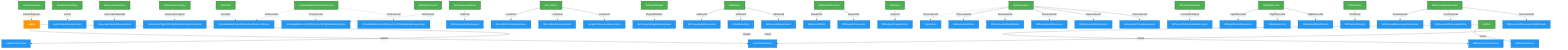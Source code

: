 flowchart TD

    FlightAlerts["FlightAlerts"]
    GlobalUserSettings["GlobalUserSettings"]
    LabelCategories["LabelCategories"]
    LabelToRoleJoiner["LabelToRoleJoiner"]
    LabelToUserJoiner["LabelToUserJoiner"]
    Labels["Labels"]
    LocationToIcaoLocationsJoiner["LocationToIcaoLocationsJoiner"]
    LogTenUserOperatorJoiner["LogTenUserOperatorJoiner"]
    ReservationBatchReservations["ReservationBatchReservations"]
    ReservationBatches["ReservationBatches"]
    ReservationTrainingSessions["ReservationTrainingSessions"]
    ReservationTypeToPreflightAuthorizingUsersJoiner["ReservationTypeToPreflightAuthorizingUsersJoiner"]
    ScheduleMatchUserPreferences["ScheduleMatchUserPreferences"]
    ScheduleMatchUserPreferencesToAircraftJoiner["ScheduleMatchUserPreferencesToAircraftJoiner"]
    ScheduleMatchUserPreferencesToFlightInstructorJoiner["ScheduleMatchUserPreferencesToFlightInstructorJoiner"]
    ScheduleMatchUserPreferencesToSchedulingGroupsJoiner["ScheduleMatchUserPreferencesToSchedulingGroupsJoiner"]
    tblAddress["tblAddress"]
    tblAddressParts["tblAddressParts"]
    tblAircraft["tblAircraft"]
    tblCompanyAddressJoiner["tblCompanyAddressJoiner"]
    tblCompanyGalleries["tblCompanyGalleries"]
    tblCompanyGalleryImages["tblCompanyGalleryImages"]
    tblCompanyPlugInModuleJoiner["tblCompanyPlugInModuleJoiner"]
    tblContactNumbers["tblContactNumbers"]
    tblDispatchPilots["tblDispatchPilots"]
    tblDispatchRecords["tblDispatchRecords"]
    tblDispatchResources["tblDispatchResources"]
    tblEngine["tblEngine"]
    tblEnginePropellerJoiner["tblEnginePropellerJoiner"]
    tblFlightInstructor["tblFlightInstructor"]
    tblFlightRecord["tblFlightRecord"]
    tblFlightRecordResources["tblFlightRecordResources"]
    tblLocationToCompanyJoiner["tblLocationToCompanyJoiner"]
    tblLocationToPersonJoiner["tblLocationToPersonJoiner"]
    tblLocations["tblLocations"]
    tblMeterRecords["tblMeterRecords"]
    tblPersonAddressJoiner["tblPersonAddressJoiner"]
    tblPersonToContactNumberJoiner["tblPersonToContactNumberJoiner"]
    tblPlugInModule["tblPlugInModule"]
    tblPostItemRoleIds["tblPostItemRoleIds"]
    tblPostItems["tblPostItems"]
    tblRemovedReservation["tblRemovedReservation"]
    tblRemovedReservationFlightDetails["tblRemovedReservationFlightDetails"]
    tblRemovedReservationPilots["tblRemovedReservationPilots"]
    tblRemovedReservationResources["tblRemovedReservationResources"]
    tblReservation["tblReservation"]
    tblReservationFlightDetails["tblReservationFlightDetails"]
    tblReservationNotifications["tblReservationNotifications"]
    tblReservationPilots["tblReservationPilots"]
    tblReservationResources["tblReservationResources"]
    tblReservationTypes["tblReservationTypes"]
    tblRole["tblRole"]
    tblRolePermissionJoiner["tblRolePermissionJoiner"]
    tblStandardFlightRecord["tblStandardFlightRecord"]
    tblUserRoleJoiner["tblUserRoleJoiner"]

    %% Styling
    classDef parentTable fill:#4CAF50,stroke:#2E7D32,color:#fff,stroke-width:3px
    classDef childTable fill:#2196F3,stroke:#1565C0,color:#fff
    classDef mixedTable fill:#FF9800,stroke:#E65100,color:#fff

    %% Relationships grouped by parent table
    %% GlobalUserSettings children
    GlobalUserSettings -.->|UserId| LogTenUserOperatorJoiner
    %% LabelCategories children
    LabelCategories -->|LabelCategoryId| Labels
    %% Labels children
    Labels -->|LabelId| LabelToRoleJoiner
    Labels -->|LabelId| LabelToUserJoiner
    %% ReservationBatches children
    ReservationBatches -->|ReservationBatchId| ReservationBatchReservations
    %% ScheduleMatchUserPreferences children
    ScheduleMatchUserPreferences -.->|PreferenceId| ScheduleMatchUserPreferencesToAircraftJoiner
    ScheduleMatchUserPreferences -.->|PreferenceId| ScheduleMatchUserPreferencesToFlightInstructorJoiner
    ScheduleMatchUserPreferences -.->|PreferenceId| ScheduleMatchUserPreferencesToSchedulingGroupsJoiner
    %% tblAddress children
    tblAddress -->|AddressId| tblCompanyAddressJoiner
    tblAddress -->|AddressId| tblAddressParts
    tblAddress -->|AddressId| tblPersonAddressJoiner
    %% tblAircraft children
    tblAircraft -.->|AircraftId| ScheduleMatchUserPreferencesToAircraftJoiner
    %% tblCompanyGalleries children
    tblCompanyGalleries -->|GalleryId| tblCompanyGalleryImages
    %% tblContactNumbers children
    tblContactNumbers -->|ContactNumberId| tblPersonToContactNumberJoiner
    %% tblDispatchRecords children
    tblDispatchRecords -->|DispatchId| tblDispatchPilots
    tblDispatchRecords -->|DispatchId| tblDispatchResources
    %% tblEngine children
    tblEngine -->|EngineId| tblEnginePropellerJoiner
    %% tblFlightInstructor children
    tblFlightInstructor -.->|InstructorId| ScheduleMatchUserPreferencesToFlightInstructorJoiner
    %% tblFlightRecord children
    tblFlightRecord -->|FlightRecordId| tblFlightRecordResources
    tblFlightRecord -->|FlightRecordId| tblMeterRecords
    tblFlightRecord -->|FlightRecordId| tblStandardFlightRecord
    %% tblLocations children
    tblLocations -->|LocationId| tblLocationToCompanyJoiner
    tblLocations -->|LocationId| tblLocationToPersonJoiner
    tblLocations -->|LocationId| LocationToIcaoLocationsJoiner
    %% tblPlugInModule children
    tblPlugInModule -.->|PlugInModuleId| tblCompanyPlugInModuleJoiner
    %% tblPostItems children
    tblPostItems -->|PostItemId| tblPostItemRoleIds
    %% tblRemovedReservation children
    tblRemovedReservation -->|ReservationId| tblRemovedReservationResources
    tblRemovedReservation -->|ReservationId| tblRemovedReservationPilots
    tblRemovedReservation -->|ReservationId| tblRemovedReservationFlightDetails
    %% tblReservation children
    tblReservation -.->|ReservationId| FlightAlerts
    tblReservation -->|ReservationId| tblReservationPilots
    tblReservation -->|ReservationId| tblReservationFlightDetails
    tblReservation -->|ReservationId| tblReservationResources
    tblReservation -->|ReservationId| tblReservationNotifications
    tblReservation -->|ReservationId| ReservationTrainingSessions
    %% tblReservationTypes children
    tblReservationTypes -.->|ReservationTypeId| ReservationTypeToPreflightAuthorizingUsersJoiner
    %% tblRole children
    tblRole -->|RoleId| tblRolePermissionJoiner
    tblRole -->|RoleId| tblUserRoleJoiner
    tblRole -->|RoleId| LabelToRoleJoiner

    %% Apply styles
    class tblLocations parentTable
    class tblCompanyGalleries parentTable
    class tblReservation parentTable
    class tblPlugInModule parentTable
    class tblFlightInstructor parentTable
    class tblRemovedReservation parentTable
    class tblAircraft parentTable
    class LabelCategories parentTable
    class ReservationBatches parentTable
    class tblDispatchRecords parentTable
    class tblRole parentTable
    class ScheduleMatchUserPreferences parentTable
    class tblContactNumbers parentTable
    class tblAddress parentTable
    class tblPostItems parentTable
    class tblReservationTypes parentTable
    class tblEngine parentTable
    class GlobalUserSettings parentTable
    class tblFlightRecord parentTable
    class tblRolePermissionJoiner childTable
    class tblAddressParts childTable
    class LabelToRoleJoiner childTable
    class tblLocationToCompanyJoiner childTable
    class ReservationBatchReservations childTable
    class tblReservationPilots childTable
    class Labels mixedTable
    class tblUserRoleJoiner childTable
    class tblStandardFlightRecord childTable
    class tblPostItemRoleIds childTable
    class tblLocationToPersonJoiner childTable
    class tblFlightRecordResources childTable
    class tblReservationResources childTable
    class ReservationTrainingSessions childTable
    class tblCompanyAddressJoiner childTable
    class tblCompanyPlugInModuleJoiner childTable
    class tblPersonAddressJoiner childTable
    class LocationToIcaoLocationsJoiner childTable
    class tblRemovedReservationFlightDetails childTable
    class LogTenUserOperatorJoiner childTable
    class ScheduleMatchUserPreferencesToFlightInstructorJoiner childTable
    class tblCompanyGalleryImages childTable
    class ReservationTypeToPreflightAuthorizingUsersJoiner childTable
    class ScheduleMatchUserPreferencesToAircraftJoiner childTable
    class tblRemovedReservationPilots childTable
    class tblEnginePropellerJoiner childTable
    class tblReservationFlightDetails childTable
    class ScheduleMatchUserPreferencesToSchedulingGroupsJoiner childTable
    class tblDispatchResources childTable
    class tblMeterRecords childTable
    class tblPersonToContactNumberJoiner childTable
    class LabelToUserJoiner childTable
    class tblDispatchPilots childTable
    class FlightAlerts childTable
    class tblRemovedReservationResources childTable
    class tblReservationNotifications childTable